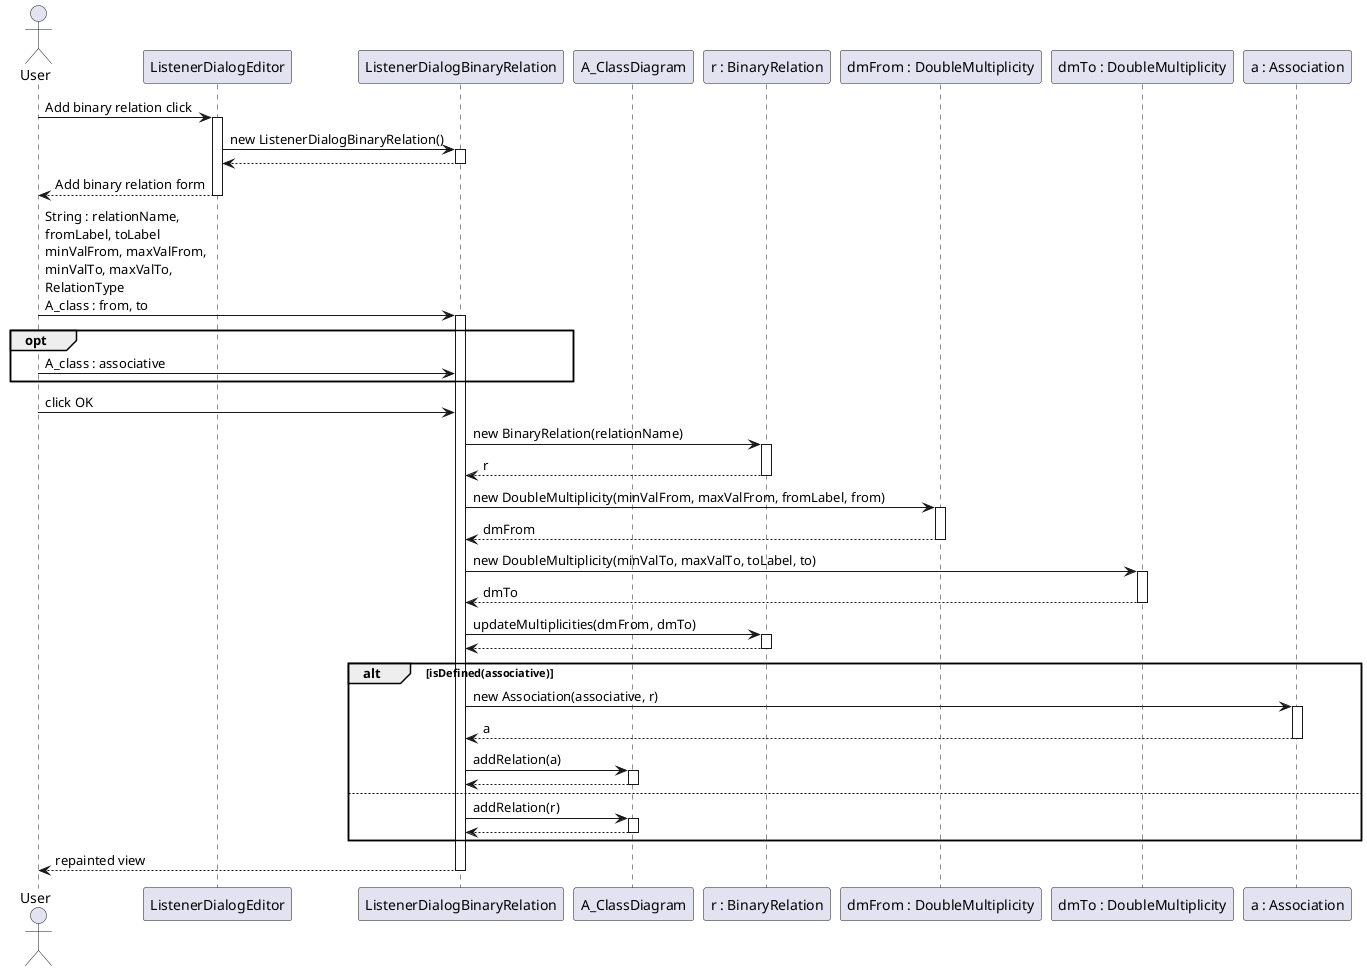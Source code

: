 @startuml

    actor User as u
    participant ListenerDialogEditor as lde
    participant ListenerDialogBinaryRelation as ldbr
    participant A_ClassDiagram as Cd
    participant "r : BinaryRelation" as r
    participant "dmFrom : DoubleMultiplicity" as dmFrom
    participant "dmTo : DoubleMultiplicity" as dmTo
    participant "a : Association" as a
        
	u -> lde: Add binary relation click
	activate lde

        lde -> ldbr: new ListenerDialogBinaryRelation()
        activate ldbr
        ldbr --> lde
        deactivate ldbr

        lde --> u: Add binary relation form
        deactivate lde

        
        u -> ldbr: String : relationName,\nfromLabel, toLabel\nminValFrom, maxValFrom,\nminValTo, maxValTo,\nRelationType\nA_class : from, to
        activate ldbr

        opt
            u -> ldbr: A_class : associative
        end

        u -> ldbr: click OK

        ldbr -> r: new BinaryRelation(relationName)
        activate r
        r --> ldbr: r
        deactivate r

        ldbr -> dmFrom: new DoubleMultiplicity(minValFrom, maxValFrom, fromLabel, from)
        activate dmFrom
        dmFrom --> ldbr: dmFrom
        deactivate dmFrom
        
        ldbr -> dmTo: new DoubleMultiplicity(minValTo, maxValTo, toLabel, to)
        activate dmTo
        dmTo --> ldbr: dmTo
        deactivate dmTo

        ldbr -> r: updateMultiplicities(dmFrom, dmTo)
        activate r
        r --> ldbr
        deactivate r

        alt isDefined(associative)
           ldbr -> a: new Association(associative, r)
           activate a
           a --> ldbr: a
           deactivate a
           ldbr -> Cd: addRelation(a)
           activate Cd
           Cd --> ldbr
           deactivate Cd
        else
           ldbr -> Cd: addRelation(r)
           activate Cd
           Cd --> ldbr
           deactivate Cd
        end

        ldbr --> u: repainted view
        deactivate ldbr
@enduml